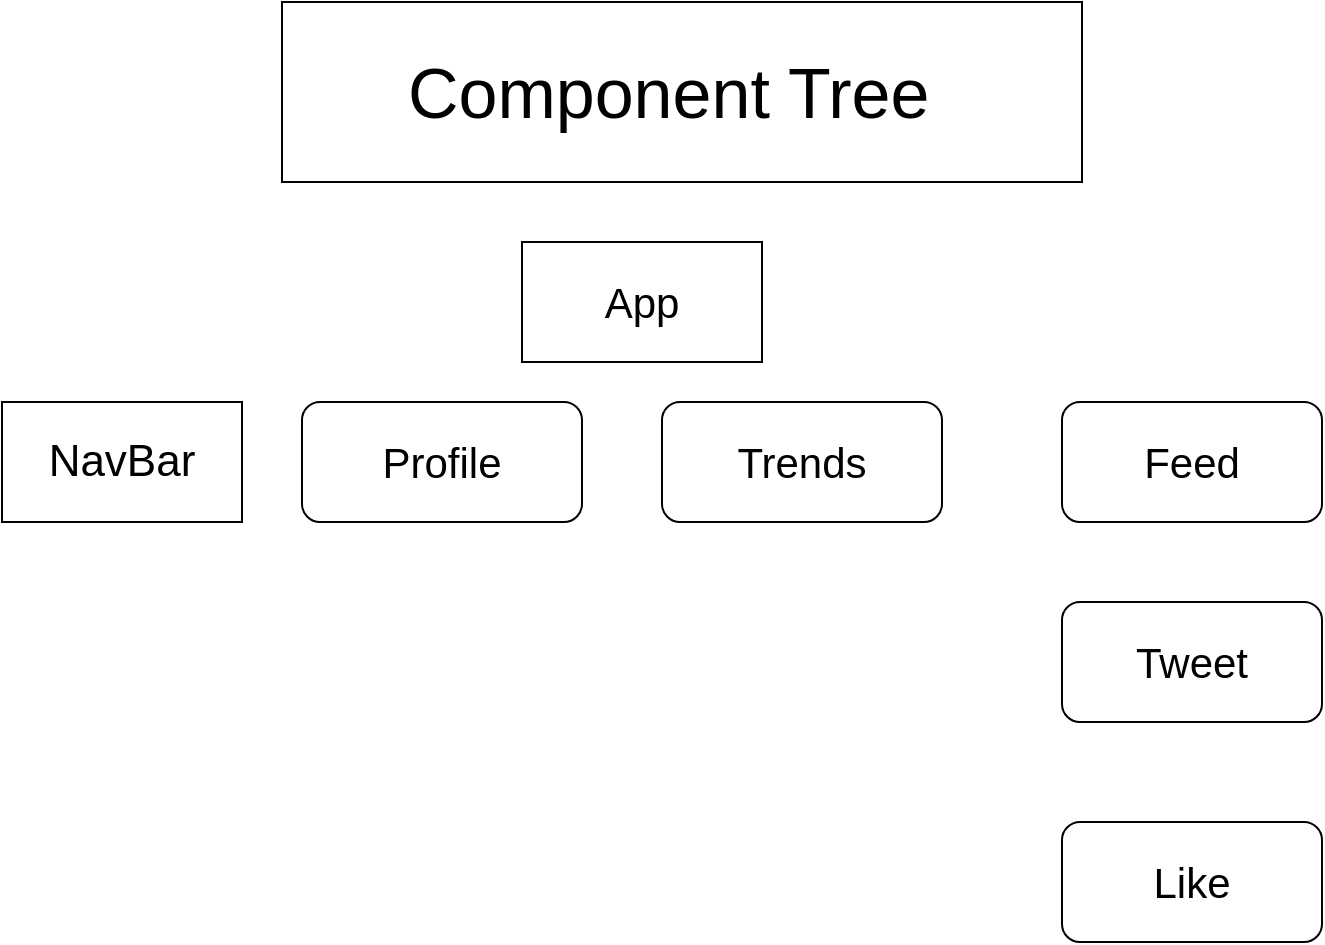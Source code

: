 <mxfile version="14.4.8" type="github">
  <diagram id="Jm4tmzTD5VmvSeZlG58w" name="Page-1">
    <mxGraphModel dx="1262" dy="755" grid="1" gridSize="10" guides="1" tooltips="1" connect="1" arrows="1" fold="1" page="1" pageScale="1" pageWidth="850" pageHeight="1100" math="0" shadow="0">
      <root>
        <mxCell id="0" />
        <mxCell id="1" parent="0" />
        <mxCell id="py5nkk96zvFx1ynIxTmJ-2" value="" style="rounded=0;whiteSpace=wrap;html=1;" vertex="1" parent="1">
          <mxGeometry x="200" y="30" width="400" height="90" as="geometry" />
        </mxCell>
        <mxCell id="py5nkk96zvFx1ynIxTmJ-3" value="&lt;font style=&quot;font-size: 35px&quot;&gt;Component Tree&lt;/font&gt;&amp;nbsp;" style="text;html=1;strokeColor=none;fillColor=none;align=center;verticalAlign=middle;whiteSpace=wrap;rounded=0;" vertex="1" parent="1">
          <mxGeometry x="240" y="45" width="310" height="60" as="geometry" />
        </mxCell>
        <mxCell id="py5nkk96zvFx1ynIxTmJ-4" value="" style="rounded=0;whiteSpace=wrap;html=1;" vertex="1" parent="1">
          <mxGeometry x="320" y="150" width="120" height="60" as="geometry" />
        </mxCell>
        <mxCell id="py5nkk96zvFx1ynIxTmJ-5" value="&lt;font style=&quot;font-size: 21px&quot;&gt;App&lt;/font&gt;" style="text;html=1;strokeColor=none;fillColor=none;align=center;verticalAlign=middle;whiteSpace=wrap;rounded=0;" vertex="1" parent="1">
          <mxGeometry x="320" y="150" width="120" height="60" as="geometry" />
        </mxCell>
        <mxCell id="py5nkk96zvFx1ynIxTmJ-6" value="" style="rounded=0;whiteSpace=wrap;html=1;" vertex="1" parent="1">
          <mxGeometry x="60" y="230" width="120" height="60" as="geometry" />
        </mxCell>
        <mxCell id="py5nkk96zvFx1ynIxTmJ-7" value="&lt;font style=&quot;font-size: 22px&quot;&gt;NavBar&lt;/font&gt;" style="text;html=1;strokeColor=none;fillColor=none;align=center;verticalAlign=middle;whiteSpace=wrap;rounded=0;" vertex="1" parent="1">
          <mxGeometry x="60" y="230" width="120" height="60" as="geometry" />
        </mxCell>
        <mxCell id="py5nkk96zvFx1ynIxTmJ-8" value="" style="rounded=1;whiteSpace=wrap;html=1;" vertex="1" parent="1">
          <mxGeometry x="210" y="230" width="140" height="60" as="geometry" />
        </mxCell>
        <mxCell id="py5nkk96zvFx1ynIxTmJ-9" value="&lt;font style=&quot;font-size: 21px&quot;&gt;Profile&lt;/font&gt;" style="text;html=1;strokeColor=none;fillColor=none;align=center;verticalAlign=middle;whiteSpace=wrap;rounded=0;" vertex="1" parent="1">
          <mxGeometry x="210" y="230" width="140" height="60" as="geometry" />
        </mxCell>
        <mxCell id="py5nkk96zvFx1ynIxTmJ-10" value="" style="rounded=1;whiteSpace=wrap;html=1;" vertex="1" parent="1">
          <mxGeometry x="390" y="230" width="140" height="60" as="geometry" />
        </mxCell>
        <mxCell id="py5nkk96zvFx1ynIxTmJ-11" value="&lt;font style=&quot;font-size: 21px&quot;&gt;Trends&lt;/font&gt;" style="text;html=1;strokeColor=none;fillColor=none;align=center;verticalAlign=middle;whiteSpace=wrap;rounded=0;" vertex="1" parent="1">
          <mxGeometry x="390" y="230" width="140" height="60" as="geometry" />
        </mxCell>
        <mxCell id="py5nkk96zvFx1ynIxTmJ-12" value="" style="rounded=1;whiteSpace=wrap;html=1;" vertex="1" parent="1">
          <mxGeometry x="590" y="230" width="130" height="60" as="geometry" />
        </mxCell>
        <mxCell id="py5nkk96zvFx1ynIxTmJ-13" value="Feed" style="text;html=1;strokeColor=none;fillColor=none;align=center;verticalAlign=middle;whiteSpace=wrap;rounded=0;fontSize=21;" vertex="1" parent="1">
          <mxGeometry x="590" y="230" width="130" height="60" as="geometry" />
        </mxCell>
        <mxCell id="py5nkk96zvFx1ynIxTmJ-14" value="" style="rounded=1;whiteSpace=wrap;html=1;fontSize=21;" vertex="1" parent="1">
          <mxGeometry x="590" y="330" width="130" height="60" as="geometry" />
        </mxCell>
        <mxCell id="py5nkk96zvFx1ynIxTmJ-15" value="Tweet" style="text;html=1;strokeColor=none;fillColor=none;align=center;verticalAlign=middle;whiteSpace=wrap;rounded=0;fontSize=21;" vertex="1" parent="1">
          <mxGeometry x="590" y="330" width="130" height="60" as="geometry" />
        </mxCell>
        <mxCell id="py5nkk96zvFx1ynIxTmJ-16" value="" style="rounded=1;whiteSpace=wrap;html=1;fontSize=21;" vertex="1" parent="1">
          <mxGeometry x="590" y="440" width="130" height="60" as="geometry" />
        </mxCell>
        <mxCell id="py5nkk96zvFx1ynIxTmJ-17" value="Like" style="text;html=1;strokeColor=none;fillColor=none;align=center;verticalAlign=middle;whiteSpace=wrap;rounded=0;fontSize=21;" vertex="1" parent="1">
          <mxGeometry x="590" y="440" width="130" height="60" as="geometry" />
        </mxCell>
      </root>
    </mxGraphModel>
  </diagram>
</mxfile>
